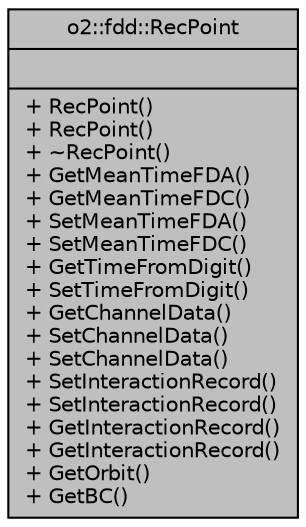 digraph "o2::fdd::RecPoint"
{
 // INTERACTIVE_SVG=YES
  bgcolor="transparent";
  edge [fontname="Helvetica",fontsize="10",labelfontname="Helvetica",labelfontsize="10"];
  node [fontname="Helvetica",fontsize="10",shape=record];
  Node1 [label="{o2::fdd::RecPoint\n||+ RecPoint()\l+ RecPoint()\l+ ~RecPoint()\l+ GetMeanTimeFDA()\l+ GetMeanTimeFDC()\l+ SetMeanTimeFDA()\l+ SetMeanTimeFDC()\l+ GetTimeFromDigit()\l+ SetTimeFromDigit()\l+ GetChannelData()\l+ SetChannelData()\l+ SetChannelData()\l+ SetInteractionRecord()\l+ SetInteractionRecord()\l+ GetInteractionRecord()\l+ GetInteractionRecord()\l+ GetOrbit()\l+ GetBC()\l}",height=0.2,width=0.4,color="black", fillcolor="grey75", style="filled", fontcolor="black"];
}
